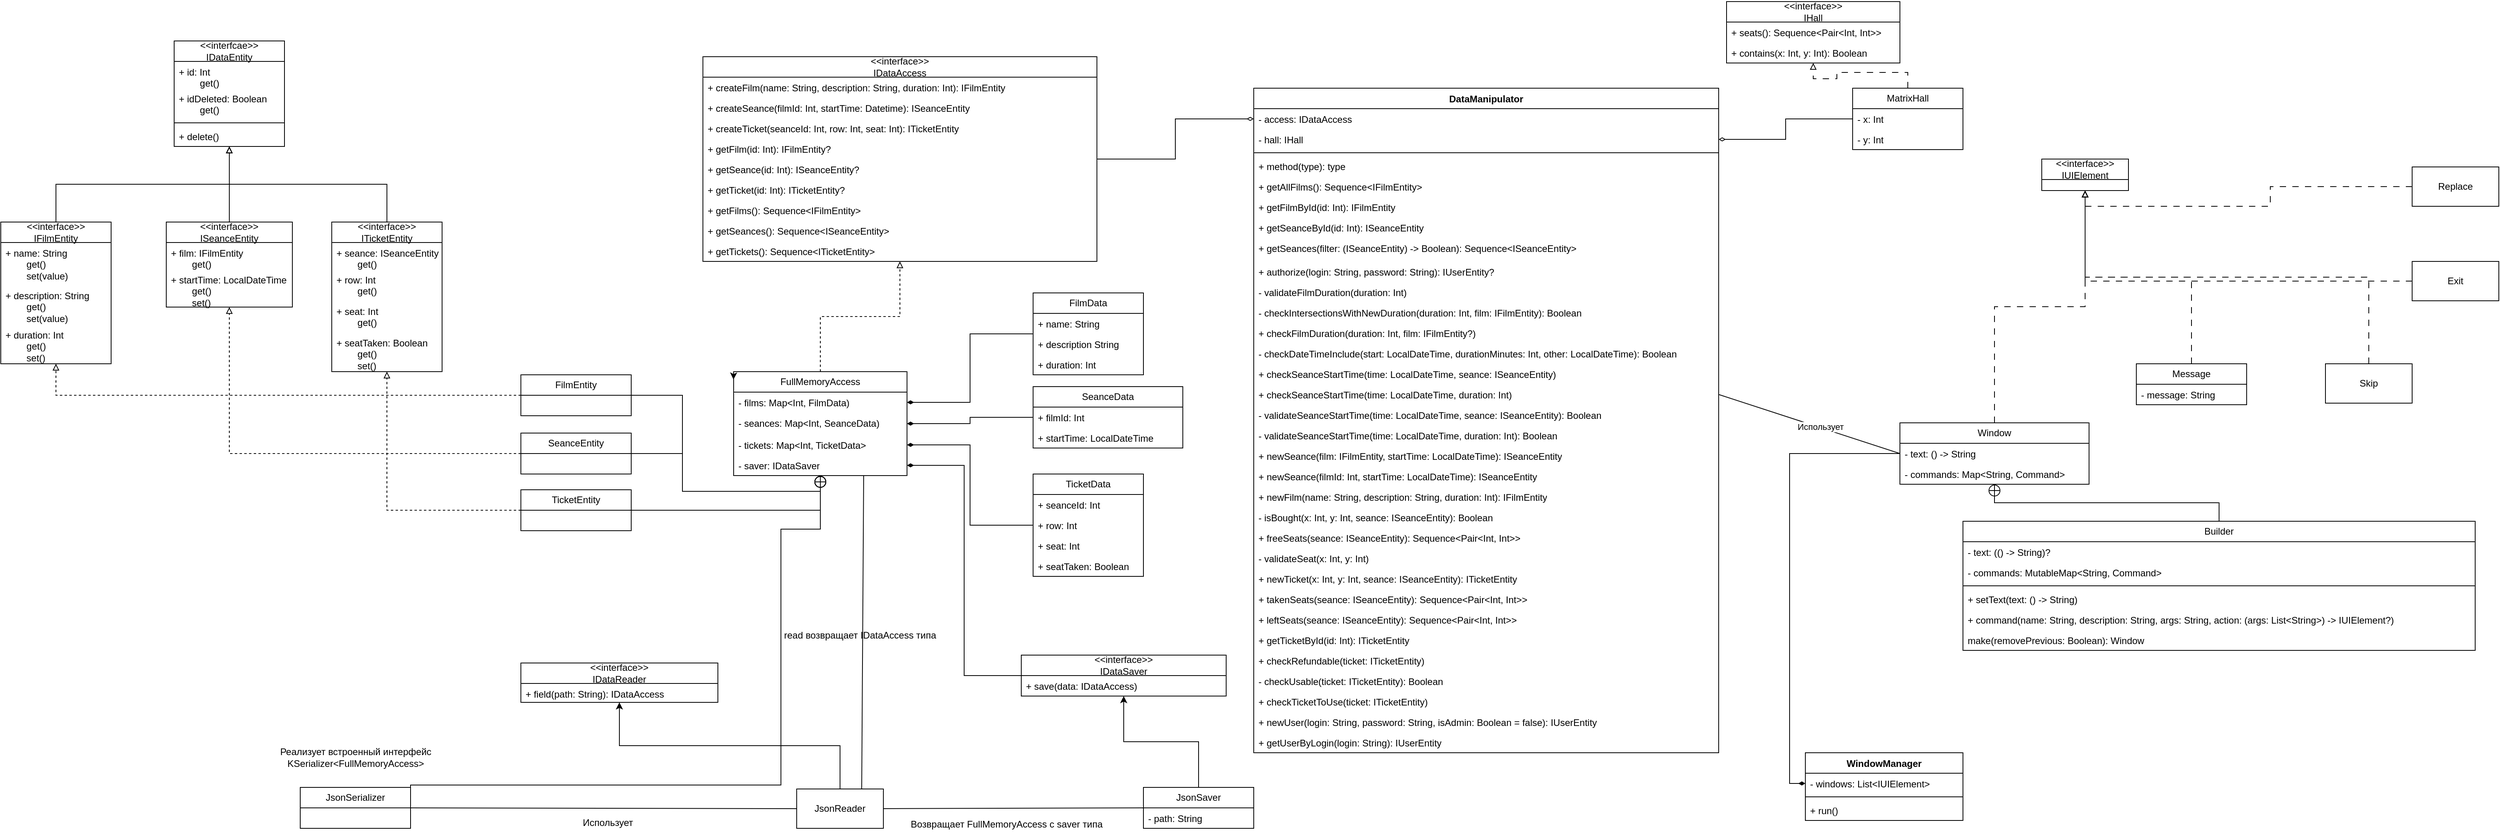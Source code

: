 <mxfile version="22.1.11" type="device">
  <diagram name="Страница — 1" id="PjC5lEbeuiRQ7sxZgopp">
    <mxGraphModel dx="1002" dy="1744" grid="1" gridSize="10" guides="1" tooltips="1" connect="1" arrows="1" fold="1" page="1" pageScale="1" pageWidth="827" pageHeight="1169" math="0" shadow="0">
      <root>
        <mxCell id="0" />
        <mxCell id="1" parent="0" />
        <mxCell id="siNnMeWZEStu2irgv0P7-31" style="edgeStyle=orthogonalEdgeStyle;rounded=0;orthogonalLoop=1;jettySize=auto;html=1;exitX=0.5;exitY=0;exitDx=0;exitDy=0;entryX=0.5;entryY=1;entryDx=0;entryDy=0;endArrow=block;endFill=0;" parent="1" source="siNnMeWZEStu2irgv0P7-5" target="siNnMeWZEStu2irgv0P7-18" edge="1">
          <mxGeometry relative="1" as="geometry" />
        </mxCell>
        <mxCell id="siNnMeWZEStu2irgv0P7-5" value="&amp;lt;&amp;lt;interface&amp;gt;&amp;gt;&lt;br&gt;IFilmEntity" style="swimlane;fontStyle=0;childLayout=stackLayout;horizontal=1;startSize=26;fillColor=none;horizontalStack=0;resizeParent=1;resizeParentMax=0;resizeLast=0;collapsible=1;marginBottom=0;whiteSpace=wrap;html=1;" parent="1" vertex="1">
          <mxGeometry x="100" y="150" width="140" height="180" as="geometry">
            <mxRectangle x="100" y="150" width="110" height="40" as="alternateBounds" />
          </mxGeometry>
        </mxCell>
        <mxCell id="siNnMeWZEStu2irgv0P7-6" value="+ name: String&lt;br&gt;&lt;span style=&quot;white-space: pre;&quot;&gt;&#x9;&lt;/span&gt;get()&lt;br&gt;&lt;span style=&quot;white-space: pre;&quot;&gt;&#x9;&lt;/span&gt;set(value)" style="text;strokeColor=none;fillColor=none;align=left;verticalAlign=top;spacingLeft=4;spacingRight=4;overflow=hidden;rotatable=0;points=[[0,0.5],[1,0.5]];portConstraint=eastwest;whiteSpace=wrap;html=1;" parent="siNnMeWZEStu2irgv0P7-5" vertex="1">
          <mxGeometry y="26" width="140" height="54" as="geometry" />
        </mxCell>
        <mxCell id="siNnMeWZEStu2irgv0P7-7" value="+ description: String&lt;br&gt;&lt;span style=&quot;white-space: pre;&quot;&gt;&#x9;&lt;/span&gt;get()&lt;br&gt;&lt;span style=&quot;white-space: pre;&quot;&gt;&#x9;&lt;/span&gt;set(value)" style="text;strokeColor=none;fillColor=none;align=left;verticalAlign=top;spacingLeft=4;spacingRight=4;overflow=hidden;rotatable=0;points=[[0,0.5],[1,0.5]];portConstraint=eastwest;whiteSpace=wrap;html=1;" parent="siNnMeWZEStu2irgv0P7-5" vertex="1">
          <mxGeometry y="80" width="140" height="50" as="geometry" />
        </mxCell>
        <mxCell id="siNnMeWZEStu2irgv0P7-8" value="+ duration: Int&lt;br&gt;&lt;span style=&quot;white-space: pre;&quot;&gt;&#x9;&lt;/span&gt;get()&lt;br&gt;&lt;span style=&quot;white-space: pre;&quot;&gt;&#x9;&lt;/span&gt;set()" style="text;strokeColor=none;fillColor=none;align=left;verticalAlign=top;spacingLeft=4;spacingRight=4;overflow=hidden;rotatable=0;points=[[0,0.5],[1,0.5]];portConstraint=eastwest;whiteSpace=wrap;html=1;" parent="siNnMeWZEStu2irgv0P7-5" vertex="1">
          <mxGeometry y="130" width="140" height="50" as="geometry" />
        </mxCell>
        <mxCell id="siNnMeWZEStu2irgv0P7-30" style="edgeStyle=orthogonalEdgeStyle;rounded=0;orthogonalLoop=1;jettySize=auto;html=1;exitX=0.5;exitY=0;exitDx=0;exitDy=0;entryX=0.5;entryY=1;entryDx=0;entryDy=0;endArrow=block;endFill=0;" parent="1" source="siNnMeWZEStu2irgv0P7-9" target="siNnMeWZEStu2irgv0P7-18" edge="1">
          <mxGeometry relative="1" as="geometry" />
        </mxCell>
        <mxCell id="siNnMeWZEStu2irgv0P7-9" value="&amp;lt;&amp;lt;interface&amp;gt;&amp;gt;&lt;br&gt;ISeanceEntity" style="swimlane;fontStyle=0;childLayout=stackLayout;horizontal=1;startSize=26;fillColor=none;horizontalStack=0;resizeParent=1;resizeParentMax=0;resizeLast=0;collapsible=1;marginBottom=0;whiteSpace=wrap;html=1;" parent="1" vertex="1">
          <mxGeometry x="310" y="150" width="160" height="108" as="geometry">
            <mxRectangle x="310" y="150" width="110" height="40" as="alternateBounds" />
          </mxGeometry>
        </mxCell>
        <mxCell id="siNnMeWZEStu2irgv0P7-12" value="+ film: IFilmEntity&lt;br&gt;&lt;span style=&quot;white-space: pre;&quot;&gt;&#x9;&lt;/span&gt;get()" style="text;strokeColor=none;fillColor=none;align=left;verticalAlign=top;spacingLeft=4;spacingRight=4;overflow=hidden;rotatable=0;points=[[0,0.5],[1,0.5]];portConstraint=eastwest;whiteSpace=wrap;html=1;" parent="siNnMeWZEStu2irgv0P7-9" vertex="1">
          <mxGeometry y="26" width="160" height="34" as="geometry" />
        </mxCell>
        <mxCell id="siNnMeWZEStu2irgv0P7-10" value="+ startTime: LocalDateTime&lt;br&gt;&lt;span style=&quot;white-space: pre;&quot;&gt;&#x9;&lt;/span&gt;get()&lt;br&gt;&lt;span style=&quot;white-space: pre;&quot;&gt;&#x9;&lt;/span&gt;set()" style="text;strokeColor=none;fillColor=none;align=left;verticalAlign=top;spacingLeft=4;spacingRight=4;overflow=hidden;rotatable=0;points=[[0,0.5],[1,0.5]];portConstraint=eastwest;whiteSpace=wrap;html=1;" parent="siNnMeWZEStu2irgv0P7-9" vertex="1">
          <mxGeometry y="60" width="160" height="48" as="geometry" />
        </mxCell>
        <mxCell id="siNnMeWZEStu2irgv0P7-32" style="edgeStyle=orthogonalEdgeStyle;rounded=0;orthogonalLoop=1;jettySize=auto;html=1;exitX=0.5;exitY=0;exitDx=0;exitDy=0;entryX=0.5;entryY=1;entryDx=0;entryDy=0;endArrow=block;endFill=0;" parent="1" source="siNnMeWZEStu2irgv0P7-13" target="siNnMeWZEStu2irgv0P7-18" edge="1">
          <mxGeometry relative="1" as="geometry" />
        </mxCell>
        <mxCell id="siNnMeWZEStu2irgv0P7-13" value="&amp;lt;&amp;lt;interface&amp;gt;&amp;gt;&lt;br&gt;ITicketEntity" style="swimlane;fontStyle=0;childLayout=stackLayout;horizontal=1;startSize=26;fillColor=none;horizontalStack=0;resizeParent=1;resizeParentMax=0;resizeLast=0;collapsible=1;marginBottom=0;whiteSpace=wrap;html=1;" parent="1" vertex="1">
          <mxGeometry x="520" y="150" width="140" height="190" as="geometry">
            <mxRectangle x="520" y="150" width="110" height="40" as="alternateBounds" />
          </mxGeometry>
        </mxCell>
        <mxCell id="siNnMeWZEStu2irgv0P7-14" value="+ seance: ISeanceEntity&lt;br&gt;&lt;span style=&quot;white-space: pre;&quot;&gt;&#x9;&lt;/span&gt;get()" style="text;strokeColor=none;fillColor=none;align=left;verticalAlign=top;spacingLeft=4;spacingRight=4;overflow=hidden;rotatable=0;points=[[0,0.5],[1,0.5]];portConstraint=eastwest;whiteSpace=wrap;html=1;" parent="siNnMeWZEStu2irgv0P7-13" vertex="1">
          <mxGeometry y="26" width="140" height="34" as="geometry" />
        </mxCell>
        <mxCell id="siNnMeWZEStu2irgv0P7-15" value="+ row: Int&lt;br&gt;&lt;span style=&quot;white-space: pre;&quot;&gt;&#x9;&lt;/span&gt;get()" style="text;strokeColor=none;fillColor=none;align=left;verticalAlign=top;spacingLeft=4;spacingRight=4;overflow=hidden;rotatable=0;points=[[0,0.5],[1,0.5]];portConstraint=eastwest;whiteSpace=wrap;html=1;" parent="siNnMeWZEStu2irgv0P7-13" vertex="1">
          <mxGeometry y="60" width="140" height="40" as="geometry" />
        </mxCell>
        <mxCell id="siNnMeWZEStu2irgv0P7-16" value="+ seat: Int&lt;br&gt;&lt;span style=&quot;white-space: pre;&quot;&gt;&#x9;&lt;/span&gt;get()" style="text;strokeColor=none;fillColor=none;align=left;verticalAlign=top;spacingLeft=4;spacingRight=4;overflow=hidden;rotatable=0;points=[[0,0.5],[1,0.5]];portConstraint=eastwest;whiteSpace=wrap;html=1;" parent="siNnMeWZEStu2irgv0P7-13" vertex="1">
          <mxGeometry y="100" width="140" height="40" as="geometry" />
        </mxCell>
        <mxCell id="siNnMeWZEStu2irgv0P7-17" value="+ seatTaken: Boolean&lt;br&gt;&lt;span style=&quot;white-space: pre;&quot;&gt;&#x9;&lt;/span&gt;get()&lt;br&gt;&lt;span style=&quot;white-space: pre;&quot;&gt;&#x9;&lt;/span&gt;set()" style="text;strokeColor=none;fillColor=none;align=left;verticalAlign=top;spacingLeft=4;spacingRight=4;overflow=hidden;rotatable=0;points=[[0,0.5],[1,0.5]];portConstraint=eastwest;whiteSpace=wrap;html=1;" parent="siNnMeWZEStu2irgv0P7-13" vertex="1">
          <mxGeometry y="140" width="140" height="50" as="geometry" />
        </mxCell>
        <mxCell id="siNnMeWZEStu2irgv0P7-18" value="&amp;lt;&amp;lt;interfcae&amp;gt;&amp;gt;&lt;br&gt;IDataEntity" style="swimlane;fontStyle=0;childLayout=stackLayout;horizontal=1;startSize=26;fillColor=none;horizontalStack=0;resizeParent=1;resizeParentMax=0;resizeLast=0;collapsible=1;marginBottom=0;whiteSpace=wrap;html=1;" parent="1" vertex="1">
          <mxGeometry x="320" y="-80" width="140" height="134" as="geometry" />
        </mxCell>
        <mxCell id="XP6UIJ36urwy1rtQ4-7T-41" value="+ id: Int&lt;br&gt;&lt;span style=&quot;white-space: pre;&quot;&gt;&#x9;&lt;/span&gt;get()" style="text;strokeColor=none;fillColor=none;align=left;verticalAlign=top;spacingLeft=4;spacingRight=4;overflow=hidden;rotatable=0;points=[[0,0.5],[1,0.5]];portConstraint=eastwest;whiteSpace=wrap;html=1;" parent="siNnMeWZEStu2irgv0P7-18" vertex="1">
          <mxGeometry y="26" width="140" height="34" as="geometry" />
        </mxCell>
        <mxCell id="iNZVkOEG9NUUMS-Q4GuZ-1" value="+ idDeleted: Boolean&lt;br&gt;&lt;span style=&quot;white-space: pre;&quot;&gt;&#x9;&lt;/span&gt;get()" style="text;strokeColor=none;fillColor=none;align=left;verticalAlign=top;spacingLeft=4;spacingRight=4;overflow=hidden;rotatable=0;points=[[0,0.5],[1,0.5]];portConstraint=eastwest;whiteSpace=wrap;html=1;" parent="siNnMeWZEStu2irgv0P7-18" vertex="1">
          <mxGeometry y="60" width="140" height="40" as="geometry" />
        </mxCell>
        <mxCell id="XP6UIJ36urwy1rtQ4-7T-42" value="" style="line;strokeWidth=1;fillColor=none;align=left;verticalAlign=middle;spacingTop=-1;spacingLeft=3;spacingRight=3;rotatable=0;labelPosition=right;points=[];portConstraint=eastwest;strokeColor=inherit;" parent="siNnMeWZEStu2irgv0P7-18" vertex="1">
          <mxGeometry y="100" width="140" height="8" as="geometry" />
        </mxCell>
        <mxCell id="siNnMeWZEStu2irgv0P7-19" value="+ delete()" style="text;strokeColor=none;fillColor=none;align=left;verticalAlign=top;spacingLeft=4;spacingRight=4;overflow=hidden;rotatable=0;points=[[0,0.5],[1,0.5]];portConstraint=eastwest;whiteSpace=wrap;html=1;" parent="siNnMeWZEStu2irgv0P7-18" vertex="1">
          <mxGeometry y="108" width="140" height="26" as="geometry" />
        </mxCell>
        <mxCell id="HWxVCoMJaGO5VpUJnLwz-48" style="edgeStyle=orthogonalEdgeStyle;rounded=0;orthogonalLoop=1;jettySize=auto;html=1;exitX=1;exitY=0.5;exitDx=0;exitDy=0;entryX=0;entryY=0.5;entryDx=0;entryDy=0;endArrow=diamondThin;endFill=0;" parent="1" source="siNnMeWZEStu2irgv0P7-35" target="HWxVCoMJaGO5VpUJnLwz-6" edge="1">
          <mxGeometry relative="1" as="geometry" />
        </mxCell>
        <mxCell id="siNnMeWZEStu2irgv0P7-35" value="&amp;lt;&amp;lt;interface&amp;gt;&amp;gt;&lt;br&gt;IDataAccess" style="swimlane;fontStyle=0;childLayout=stackLayout;horizontal=1;startSize=26;fillColor=none;horizontalStack=0;resizeParent=1;resizeParentMax=0;resizeLast=0;collapsible=1;marginBottom=0;whiteSpace=wrap;html=1;" parent="1" vertex="1">
          <mxGeometry x="991" y="-60" width="500" height="260" as="geometry">
            <mxRectangle x="991" y="-60" width="110" height="40" as="alternateBounds" />
          </mxGeometry>
        </mxCell>
        <mxCell id="siNnMeWZEStu2irgv0P7-36" value="+ createFilm(name: String, description: String, duration: Int): IFilmEntity" style="text;strokeColor=none;fillColor=none;align=left;verticalAlign=top;spacingLeft=4;spacingRight=4;overflow=hidden;rotatable=0;points=[[0,0.5],[1,0.5]];portConstraint=eastwest;whiteSpace=wrap;html=1;" parent="siNnMeWZEStu2irgv0P7-35" vertex="1">
          <mxGeometry y="26" width="500" height="26" as="geometry" />
        </mxCell>
        <mxCell id="siNnMeWZEStu2irgv0P7-37" value="+ createSeance(filmId: Int, startTime: Datetime): ISeanceEntity" style="text;strokeColor=none;fillColor=none;align=left;verticalAlign=top;spacingLeft=4;spacingRight=4;overflow=hidden;rotatable=0;points=[[0,0.5],[1,0.5]];portConstraint=eastwest;whiteSpace=wrap;html=1;" parent="siNnMeWZEStu2irgv0P7-35" vertex="1">
          <mxGeometry y="52" width="500" height="26" as="geometry" />
        </mxCell>
        <mxCell id="siNnMeWZEStu2irgv0P7-38" value="+ createTicket(seanceId: Int, row: Int, seat: Int): ITicketEntity" style="text;strokeColor=none;fillColor=none;align=left;verticalAlign=top;spacingLeft=4;spacingRight=4;overflow=hidden;rotatable=0;points=[[0,0.5],[1,0.5]];portConstraint=eastwest;whiteSpace=wrap;html=1;" parent="siNnMeWZEStu2irgv0P7-35" vertex="1">
          <mxGeometry y="78" width="500" height="26" as="geometry" />
        </mxCell>
        <mxCell id="siNnMeWZEStu2irgv0P7-39" value="+ getFilm(id: Int): IFilmEntity?" style="text;strokeColor=none;fillColor=none;align=left;verticalAlign=top;spacingLeft=4;spacingRight=4;overflow=hidden;rotatable=0;points=[[0,0.5],[1,0.5]];portConstraint=eastwest;whiteSpace=wrap;html=1;" parent="siNnMeWZEStu2irgv0P7-35" vertex="1">
          <mxGeometry y="104" width="500" height="26" as="geometry" />
        </mxCell>
        <mxCell id="siNnMeWZEStu2irgv0P7-40" value="+ getSeance(id: Int): ISeanceEntity?" style="text;strokeColor=none;fillColor=none;align=left;verticalAlign=top;spacingLeft=4;spacingRight=4;overflow=hidden;rotatable=0;points=[[0,0.5],[1,0.5]];portConstraint=eastwest;whiteSpace=wrap;html=1;" parent="siNnMeWZEStu2irgv0P7-35" vertex="1">
          <mxGeometry y="130" width="500" height="26" as="geometry" />
        </mxCell>
        <mxCell id="siNnMeWZEStu2irgv0P7-41" value="+ getTicket(id: Int): ITicketEntity?" style="text;strokeColor=none;fillColor=none;align=left;verticalAlign=top;spacingLeft=4;spacingRight=4;overflow=hidden;rotatable=0;points=[[0,0.5],[1,0.5]];portConstraint=eastwest;whiteSpace=wrap;html=1;" parent="siNnMeWZEStu2irgv0P7-35" vertex="1">
          <mxGeometry y="156" width="500" height="26" as="geometry" />
        </mxCell>
        <mxCell id="siNnMeWZEStu2irgv0P7-139" value="+ getFilms(): Sequence&amp;lt;IFilmEntity&amp;gt;" style="text;strokeColor=none;fillColor=none;align=left;verticalAlign=top;spacingLeft=4;spacingRight=4;overflow=hidden;rotatable=0;points=[[0,0.5],[1,0.5]];portConstraint=eastwest;whiteSpace=wrap;html=1;" parent="siNnMeWZEStu2irgv0P7-35" vertex="1">
          <mxGeometry y="182" width="500" height="26" as="geometry" />
        </mxCell>
        <mxCell id="siNnMeWZEStu2irgv0P7-140" value="+ getSeances(): Sequence&amp;lt;ISeanceEntity&amp;gt;" style="text;strokeColor=none;fillColor=none;align=left;verticalAlign=top;spacingLeft=4;spacingRight=4;overflow=hidden;rotatable=0;points=[[0,0.5],[1,0.5]];portConstraint=eastwest;whiteSpace=wrap;html=1;" parent="siNnMeWZEStu2irgv0P7-35" vertex="1">
          <mxGeometry y="208" width="500" height="26" as="geometry" />
        </mxCell>
        <mxCell id="siNnMeWZEStu2irgv0P7-141" value="+ getTickets(): Sequence&amp;lt;ITicketEntity&amp;gt;" style="text;strokeColor=none;fillColor=none;align=left;verticalAlign=top;spacingLeft=4;spacingRight=4;overflow=hidden;rotatable=0;points=[[0,0.5],[1,0.5]];portConstraint=eastwest;whiteSpace=wrap;html=1;" parent="siNnMeWZEStu2irgv0P7-35" vertex="1">
          <mxGeometry y="234" width="500" height="26" as="geometry" />
        </mxCell>
        <mxCell id="siNnMeWZEStu2irgv0P7-64" style="edgeStyle=orthogonalEdgeStyle;rounded=0;orthogonalLoop=1;jettySize=auto;html=1;exitX=0.5;exitY=0;exitDx=0;exitDy=0;entryX=0.5;entryY=1;entryDx=0;entryDy=0;dashed=1;endArrow=block;endFill=0;" parent="1" source="siNnMeWZEStu2irgv0P7-60" target="siNnMeWZEStu2irgv0P7-35" edge="1">
          <mxGeometry relative="1" as="geometry" />
        </mxCell>
        <mxCell id="siNnMeWZEStu2irgv0P7-60" value="FullMemoryAccess" style="swimlane;fontStyle=0;childLayout=stackLayout;horizontal=1;startSize=26;fillColor=none;horizontalStack=0;resizeParent=1;resizeParentMax=0;resizeLast=0;collapsible=1;marginBottom=0;whiteSpace=wrap;html=1;" parent="1" vertex="1">
          <mxGeometry x="1030" y="340" width="220" height="132" as="geometry">
            <mxRectangle x="1030" y="340" width="140" height="30" as="alternateBounds" />
          </mxGeometry>
        </mxCell>
        <mxCell id="siNnMeWZEStu2irgv0P7-61" value="- films: Map&amp;lt;Int, FilmData)" style="text;strokeColor=none;fillColor=none;align=left;verticalAlign=top;spacingLeft=4;spacingRight=4;overflow=hidden;rotatable=0;points=[[0,0.5],[1,0.5]];portConstraint=eastwest;whiteSpace=wrap;html=1;" parent="siNnMeWZEStu2irgv0P7-60" vertex="1">
          <mxGeometry y="26" width="220" height="26" as="geometry" />
        </mxCell>
        <mxCell id="siNnMeWZEStu2irgv0P7-62" value="- seances: Map&amp;lt;Int, SeanceData)" style="text;strokeColor=none;fillColor=none;align=left;verticalAlign=top;spacingLeft=4;spacingRight=4;overflow=hidden;rotatable=0;points=[[0,0.5],[1,0.5]];portConstraint=eastwest;whiteSpace=wrap;html=1;" parent="siNnMeWZEStu2irgv0P7-60" vertex="1">
          <mxGeometry y="52" width="220" height="28" as="geometry" />
        </mxCell>
        <mxCell id="siNnMeWZEStu2irgv0P7-63" value="- tickets: Map&amp;lt;Int, TicketData&amp;gt;" style="text;strokeColor=none;fillColor=none;align=left;verticalAlign=top;spacingLeft=4;spacingRight=4;overflow=hidden;rotatable=0;points=[[0,0.5],[1,0.5]];portConstraint=eastwest;whiteSpace=wrap;html=1;" parent="siNnMeWZEStu2irgv0P7-60" vertex="1">
          <mxGeometry y="80" width="220" height="26" as="geometry" />
        </mxCell>
        <mxCell id="iNZVkOEG9NUUMS-Q4GuZ-17" value="- saver: IDataSaver" style="text;strokeColor=none;fillColor=none;align=left;verticalAlign=top;spacingLeft=4;spacingRight=4;overflow=hidden;rotatable=0;points=[[0,0.5],[1,0.5]];portConstraint=eastwest;whiteSpace=wrap;html=1;" parent="siNnMeWZEStu2irgv0P7-60" vertex="1">
          <mxGeometry y="106" width="220" height="26" as="geometry" />
        </mxCell>
        <mxCell id="XP6UIJ36urwy1rtQ4-7T-5" style="edgeStyle=orthogonalEdgeStyle;rounded=0;orthogonalLoop=1;jettySize=auto;html=1;exitX=0;exitY=0.5;exitDx=0;exitDy=0;entryX=1;entryY=0.5;entryDx=0;entryDy=0;endArrow=diamondThin;endFill=1;" parent="1" source="XP6UIJ36urwy1rtQ4-7T-1" target="siNnMeWZEStu2irgv0P7-61" edge="1">
          <mxGeometry relative="1" as="geometry" />
        </mxCell>
        <mxCell id="XP6UIJ36urwy1rtQ4-7T-1" value="FilmData" style="swimlane;fontStyle=0;childLayout=stackLayout;horizontal=1;startSize=26;fillColor=none;horizontalStack=0;resizeParent=1;resizeParentMax=0;resizeLast=0;collapsible=1;marginBottom=0;whiteSpace=wrap;html=1;" parent="1" vertex="1">
          <mxGeometry x="1410" y="240" width="140" height="104" as="geometry">
            <mxRectangle x="1400" y="280" width="90" height="30" as="alternateBounds" />
          </mxGeometry>
        </mxCell>
        <mxCell id="XP6UIJ36urwy1rtQ4-7T-2" value="+ name: String" style="text;strokeColor=none;fillColor=none;align=left;verticalAlign=top;spacingLeft=4;spacingRight=4;overflow=hidden;rotatable=0;points=[[0,0.5],[1,0.5]];portConstraint=eastwest;whiteSpace=wrap;html=1;" parent="XP6UIJ36urwy1rtQ4-7T-1" vertex="1">
          <mxGeometry y="26" width="140" height="26" as="geometry" />
        </mxCell>
        <mxCell id="XP6UIJ36urwy1rtQ4-7T-3" value="+ description String" style="text;strokeColor=none;fillColor=none;align=left;verticalAlign=top;spacingLeft=4;spacingRight=4;overflow=hidden;rotatable=0;points=[[0,0.5],[1,0.5]];portConstraint=eastwest;whiteSpace=wrap;html=1;" parent="XP6UIJ36urwy1rtQ4-7T-1" vertex="1">
          <mxGeometry y="52" width="140" height="26" as="geometry" />
        </mxCell>
        <mxCell id="XP6UIJ36urwy1rtQ4-7T-4" value="+ duration: Int" style="text;strokeColor=none;fillColor=none;align=left;verticalAlign=top;spacingLeft=4;spacingRight=4;overflow=hidden;rotatable=0;points=[[0,0.5],[1,0.5]];portConstraint=eastwest;whiteSpace=wrap;html=1;" parent="XP6UIJ36urwy1rtQ4-7T-1" vertex="1">
          <mxGeometry y="78" width="140" height="26" as="geometry" />
        </mxCell>
        <mxCell id="XP6UIJ36urwy1rtQ4-7T-14" style="edgeStyle=orthogonalEdgeStyle;rounded=0;orthogonalLoop=1;jettySize=auto;html=1;exitX=0;exitY=0.5;exitDx=0;exitDy=0;entryX=1;entryY=0.5;entryDx=0;entryDy=0;endArrow=diamondThin;endFill=1;" parent="1" source="XP6UIJ36urwy1rtQ4-7T-10" target="siNnMeWZEStu2irgv0P7-62" edge="1">
          <mxGeometry relative="1" as="geometry" />
        </mxCell>
        <mxCell id="XP6UIJ36urwy1rtQ4-7T-10" value="SeanceData" style="swimlane;fontStyle=0;childLayout=stackLayout;horizontal=1;startSize=26;fillColor=none;horizontalStack=0;resizeParent=1;resizeParentMax=0;resizeLast=0;collapsible=1;marginBottom=0;whiteSpace=wrap;html=1;" parent="1" vertex="1">
          <mxGeometry x="1410" y="359" width="190" height="78" as="geometry">
            <mxRectangle x="1410" y="370" width="110" height="30" as="alternateBounds" />
          </mxGeometry>
        </mxCell>
        <mxCell id="XP6UIJ36urwy1rtQ4-7T-11" value="+ filmId: Int" style="text;strokeColor=none;fillColor=none;align=left;verticalAlign=top;spacingLeft=4;spacingRight=4;overflow=hidden;rotatable=0;points=[[0,0.5],[1,0.5]];portConstraint=eastwest;whiteSpace=wrap;html=1;" parent="XP6UIJ36urwy1rtQ4-7T-10" vertex="1">
          <mxGeometry y="26" width="190" height="26" as="geometry" />
        </mxCell>
        <mxCell id="XP6UIJ36urwy1rtQ4-7T-12" value="+ startTime: LocalDateTime" style="text;strokeColor=none;fillColor=none;align=left;verticalAlign=top;spacingLeft=4;spacingRight=4;overflow=hidden;rotatable=0;points=[[0,0.5],[1,0.5]];portConstraint=eastwest;whiteSpace=wrap;html=1;" parent="XP6UIJ36urwy1rtQ4-7T-10" vertex="1">
          <mxGeometry y="52" width="190" height="26" as="geometry" />
        </mxCell>
        <mxCell id="XP6UIJ36urwy1rtQ4-7T-21" style="edgeStyle=orthogonalEdgeStyle;rounded=0;orthogonalLoop=1;jettySize=auto;html=1;exitX=0;exitY=0.5;exitDx=0;exitDy=0;entryX=1;entryY=0.5;entryDx=0;entryDy=0;endArrow=diamondThin;endFill=1;" parent="1" source="XP6UIJ36urwy1rtQ4-7T-15" target="siNnMeWZEStu2irgv0P7-63" edge="1">
          <mxGeometry relative="1" as="geometry" />
        </mxCell>
        <mxCell id="XP6UIJ36urwy1rtQ4-7T-15" value="TicketData" style="swimlane;fontStyle=0;childLayout=stackLayout;horizontal=1;startSize=26;fillColor=none;horizontalStack=0;resizeParent=1;resizeParentMax=0;resizeLast=0;collapsible=1;marginBottom=0;whiteSpace=wrap;html=1;" parent="1" vertex="1">
          <mxGeometry x="1410" y="470" width="140" height="130" as="geometry">
            <mxRectangle x="1410" y="420" width="100" height="30" as="alternateBounds" />
          </mxGeometry>
        </mxCell>
        <mxCell id="XP6UIJ36urwy1rtQ4-7T-16" value="+ seanceId: Int" style="text;strokeColor=none;fillColor=none;align=left;verticalAlign=top;spacingLeft=4;spacingRight=4;overflow=hidden;rotatable=0;points=[[0,0.5],[1,0.5]];portConstraint=eastwest;whiteSpace=wrap;html=1;" parent="XP6UIJ36urwy1rtQ4-7T-15" vertex="1">
          <mxGeometry y="26" width="140" height="26" as="geometry" />
        </mxCell>
        <mxCell id="XP6UIJ36urwy1rtQ4-7T-17" value="+ row: Int" style="text;strokeColor=none;fillColor=none;align=left;verticalAlign=top;spacingLeft=4;spacingRight=4;overflow=hidden;rotatable=0;points=[[0,0.5],[1,0.5]];portConstraint=eastwest;whiteSpace=wrap;html=1;" parent="XP6UIJ36urwy1rtQ4-7T-15" vertex="1">
          <mxGeometry y="52" width="140" height="26" as="geometry" />
        </mxCell>
        <mxCell id="XP6UIJ36urwy1rtQ4-7T-18" value="+ seat: Int" style="text;strokeColor=none;fillColor=none;align=left;verticalAlign=top;spacingLeft=4;spacingRight=4;overflow=hidden;rotatable=0;points=[[0,0.5],[1,0.5]];portConstraint=eastwest;whiteSpace=wrap;html=1;" parent="XP6UIJ36urwy1rtQ4-7T-15" vertex="1">
          <mxGeometry y="78" width="140" height="26" as="geometry" />
        </mxCell>
        <mxCell id="XP6UIJ36urwy1rtQ4-7T-20" value="+ seatTaken: Boolean" style="text;strokeColor=none;fillColor=none;align=left;verticalAlign=top;spacingLeft=4;spacingRight=4;overflow=hidden;rotatable=0;points=[[0,0.5],[1,0.5]];portConstraint=eastwest;whiteSpace=wrap;html=1;" parent="XP6UIJ36urwy1rtQ4-7T-15" vertex="1">
          <mxGeometry y="104" width="140" height="26" as="geometry" />
        </mxCell>
        <mxCell id="XP6UIJ36urwy1rtQ4-7T-31" style="edgeStyle=orthogonalEdgeStyle;rounded=0;orthogonalLoop=1;jettySize=auto;html=1;exitX=0;exitY=0.5;exitDx=0;exitDy=0;entryX=0.5;entryY=1;entryDx=0;entryDy=0;dashed=1;endArrow=block;endFill=0;" parent="1" source="XP6UIJ36urwy1rtQ4-7T-22" target="siNnMeWZEStu2irgv0P7-5" edge="1">
          <mxGeometry relative="1" as="geometry" />
        </mxCell>
        <mxCell id="XP6UIJ36urwy1rtQ4-7T-35" style="edgeStyle=orthogonalEdgeStyle;rounded=0;orthogonalLoop=1;jettySize=auto;html=1;exitX=1;exitY=0.5;exitDx=0;exitDy=0;entryX=0.5;entryY=1;entryDx=0;entryDy=0;endArrow=circlePlus;endFill=0;" parent="1" source="XP6UIJ36urwy1rtQ4-7T-22" target="siNnMeWZEStu2irgv0P7-60" edge="1">
          <mxGeometry relative="1" as="geometry" />
        </mxCell>
        <mxCell id="XP6UIJ36urwy1rtQ4-7T-22" value="FilmEntity" style="swimlane;fontStyle=0;childLayout=stackLayout;horizontal=1;startSize=26;fillColor=none;horizontalStack=0;resizeParent=1;resizeParentMax=0;resizeLast=0;collapsible=1;marginBottom=0;whiteSpace=wrap;html=1;" parent="1" vertex="1">
          <mxGeometry x="760" y="344" width="140" height="52" as="geometry">
            <mxRectangle x="760" y="344" width="90" height="30" as="alternateBounds" />
          </mxGeometry>
        </mxCell>
        <mxCell id="XP6UIJ36urwy1rtQ4-7T-32" style="edgeStyle=orthogonalEdgeStyle;rounded=0;orthogonalLoop=1;jettySize=auto;html=1;exitX=0;exitY=0.5;exitDx=0;exitDy=0;entryX=0.5;entryY=1;entryDx=0;entryDy=0;dashed=1;endArrow=block;endFill=0;" parent="1" source="XP6UIJ36urwy1rtQ4-7T-26" target="siNnMeWZEStu2irgv0P7-9" edge="1">
          <mxGeometry relative="1" as="geometry" />
        </mxCell>
        <mxCell id="XP6UIJ36urwy1rtQ4-7T-36" style="edgeStyle=orthogonalEdgeStyle;rounded=0;orthogonalLoop=1;jettySize=auto;html=1;exitX=1;exitY=0.5;exitDx=0;exitDy=0;entryX=0.5;entryY=1;entryDx=0;entryDy=0;endArrow=circlePlus;endFill=0;" parent="1" source="XP6UIJ36urwy1rtQ4-7T-26" target="siNnMeWZEStu2irgv0P7-60" edge="1">
          <mxGeometry relative="1" as="geometry" />
        </mxCell>
        <mxCell id="XP6UIJ36urwy1rtQ4-7T-26" value="SeanceEntity" style="swimlane;fontStyle=0;childLayout=stackLayout;horizontal=1;startSize=26;fillColor=none;horizontalStack=0;resizeParent=1;resizeParentMax=0;resizeLast=0;collapsible=1;marginBottom=0;whiteSpace=wrap;html=1;" parent="1" vertex="1">
          <mxGeometry x="760" y="418" width="140" height="52" as="geometry">
            <mxRectangle x="760" y="418" width="110" height="30" as="alternateBounds" />
          </mxGeometry>
        </mxCell>
        <mxCell id="XP6UIJ36urwy1rtQ4-7T-34" style="edgeStyle=orthogonalEdgeStyle;rounded=0;orthogonalLoop=1;jettySize=auto;html=1;exitX=0;exitY=0.5;exitDx=0;exitDy=0;entryX=0.5;entryY=1;entryDx=0;entryDy=0;dashed=1;endArrow=block;endFill=0;" parent="1" source="XP6UIJ36urwy1rtQ4-7T-28" target="siNnMeWZEStu2irgv0P7-13" edge="1">
          <mxGeometry relative="1" as="geometry" />
        </mxCell>
        <mxCell id="XP6UIJ36urwy1rtQ4-7T-37" style="edgeStyle=orthogonalEdgeStyle;rounded=0;orthogonalLoop=1;jettySize=auto;html=1;exitX=1;exitY=0.5;exitDx=0;exitDy=0;entryX=0.5;entryY=1;entryDx=0;entryDy=0;endArrow=circlePlus;endFill=0;" parent="1" source="XP6UIJ36urwy1rtQ4-7T-28" target="siNnMeWZEStu2irgv0P7-60" edge="1">
          <mxGeometry relative="1" as="geometry" />
        </mxCell>
        <mxCell id="XP6UIJ36urwy1rtQ4-7T-28" value="TicketEntity" style="swimlane;fontStyle=0;childLayout=stackLayout;horizontal=1;startSize=26;fillColor=none;horizontalStack=0;resizeParent=1;resizeParentMax=0;resizeLast=0;collapsible=1;marginBottom=0;whiteSpace=wrap;html=1;" parent="1" vertex="1">
          <mxGeometry x="760" y="490" width="140" height="52" as="geometry">
            <mxRectangle x="760" y="490" width="100" height="30" as="alternateBounds" />
          </mxGeometry>
        </mxCell>
        <mxCell id="iNZVkOEG9NUUMS-Q4GuZ-2" value="&amp;lt;&amp;lt;interface&amp;gt;&amp;gt;&lt;br&gt;IDataReader" style="swimlane;fontStyle=0;childLayout=stackLayout;horizontal=1;startSize=26;fillColor=none;horizontalStack=0;resizeParent=1;resizeParentMax=0;resizeLast=0;collapsible=1;marginBottom=0;whiteSpace=wrap;html=1;" parent="1" vertex="1">
          <mxGeometry x="760" y="710" width="250" height="50" as="geometry">
            <mxRectangle x="760" y="710" width="110" height="40" as="alternateBounds" />
          </mxGeometry>
        </mxCell>
        <mxCell id="iNZVkOEG9NUUMS-Q4GuZ-4" value="+ field(path: String): IDataAccess" style="text;strokeColor=none;fillColor=none;align=left;verticalAlign=top;spacingLeft=4;spacingRight=4;overflow=hidden;rotatable=0;points=[[0,0.5],[1,0.5]];portConstraint=eastwest;whiteSpace=wrap;html=1;" parent="iNZVkOEG9NUUMS-Q4GuZ-2" vertex="1">
          <mxGeometry y="26" width="250" height="24" as="geometry" />
        </mxCell>
        <mxCell id="iNZVkOEG9NUUMS-Q4GuZ-7" style="edgeStyle=orthogonalEdgeStyle;rounded=0;orthogonalLoop=1;jettySize=auto;html=1;exitX=0.5;exitY=0;exitDx=0;exitDy=0;entryX=0.5;entryY=1;entryDx=0;entryDy=0;" parent="1" source="iNZVkOEG9NUUMS-Q4GuZ-6" target="iNZVkOEG9NUUMS-Q4GuZ-2" edge="1">
          <mxGeometry relative="1" as="geometry" />
        </mxCell>
        <mxCell id="iNZVkOEG9NUUMS-Q4GuZ-6" value="JsonReader" style="html=1;whiteSpace=wrap;" parent="1" vertex="1">
          <mxGeometry x="1110" y="870" width="110" height="50" as="geometry" />
        </mxCell>
        <mxCell id="iNZVkOEG9NUUMS-Q4GuZ-18" style="edgeStyle=orthogonalEdgeStyle;rounded=0;orthogonalLoop=1;jettySize=auto;html=1;exitX=0;exitY=0.5;exitDx=0;exitDy=0;entryX=1;entryY=0.5;entryDx=0;entryDy=0;endArrow=diamondThin;endFill=1;" parent="1" source="iNZVkOEG9NUUMS-Q4GuZ-8" target="iNZVkOEG9NUUMS-Q4GuZ-17" edge="1">
          <mxGeometry relative="1" as="geometry" />
        </mxCell>
        <mxCell id="iNZVkOEG9NUUMS-Q4GuZ-8" value="&amp;lt;&amp;lt;interface&amp;gt;&amp;gt;&lt;br&gt;IDataSaver" style="swimlane;fontStyle=0;childLayout=stackLayout;horizontal=1;startSize=26;fillColor=none;horizontalStack=0;resizeParent=1;resizeParentMax=0;resizeLast=0;collapsible=1;marginBottom=0;whiteSpace=wrap;html=1;" parent="1" vertex="1">
          <mxGeometry x="1395" y="700" width="260" height="52" as="geometry">
            <mxRectangle x="1230" y="710" width="110" height="40" as="alternateBounds" />
          </mxGeometry>
        </mxCell>
        <mxCell id="iNZVkOEG9NUUMS-Q4GuZ-11" value="+ save(data: IDataAccess)" style="text;strokeColor=none;fillColor=none;align=left;verticalAlign=top;spacingLeft=4;spacingRight=4;overflow=hidden;rotatable=0;points=[[0,0.5],[1,0.5]];portConstraint=eastwest;whiteSpace=wrap;html=1;" parent="iNZVkOEG9NUUMS-Q4GuZ-8" vertex="1">
          <mxGeometry y="26" width="260" height="26" as="geometry" />
        </mxCell>
        <mxCell id="iNZVkOEG9NUUMS-Q4GuZ-14" style="edgeStyle=orthogonalEdgeStyle;rounded=0;orthogonalLoop=1;jettySize=auto;html=1;exitX=0.5;exitY=0;exitDx=0;exitDy=0;entryX=0.5;entryY=1;entryDx=0;entryDy=0;" parent="1" source="iNZVkOEG9NUUMS-Q4GuZ-22" target="iNZVkOEG9NUUMS-Q4GuZ-8" edge="1">
          <mxGeometry relative="1" as="geometry">
            <mxPoint x="1595" y="870" as="sourcePoint" />
          </mxGeometry>
        </mxCell>
        <mxCell id="iNZVkOEG9NUUMS-Q4GuZ-15" value="" style="endArrow=none;html=1;rounded=0;exitX=1;exitY=0.5;exitDx=0;exitDy=0;entryX=0;entryY=0.5;entryDx=0;entryDy=0;" parent="1" source="iNZVkOEG9NUUMS-Q4GuZ-6" target="iNZVkOEG9NUUMS-Q4GuZ-22" edge="1">
          <mxGeometry width="50" height="50" relative="1" as="geometry">
            <mxPoint x="1060" y="910" as="sourcePoint" />
            <mxPoint x="1540" y="895" as="targetPoint" />
          </mxGeometry>
        </mxCell>
        <mxCell id="iNZVkOEG9NUUMS-Q4GuZ-16" value="Возвращает FullMemoryAccess с saver типа" style="text;html=1;align=center;verticalAlign=middle;resizable=0;points=[];autosize=1;strokeColor=none;fillColor=none;" parent="1" vertex="1">
          <mxGeometry x="1240.5" y="900" width="270" height="30" as="geometry" />
        </mxCell>
        <mxCell id="iNZVkOEG9NUUMS-Q4GuZ-20" value="" style="endArrow=none;html=1;rounded=0;entryX=0.75;entryY=1;entryDx=0;entryDy=0;exitX=0.75;exitY=0;exitDx=0;exitDy=0;" parent="1" source="iNZVkOEG9NUUMS-Q4GuZ-6" target="siNnMeWZEStu2irgv0P7-60" edge="1">
          <mxGeometry width="50" height="50" relative="1" as="geometry">
            <mxPoint x="1140" y="640" as="sourcePoint" />
            <mxPoint x="1190" y="590" as="targetPoint" />
          </mxGeometry>
        </mxCell>
        <mxCell id="iNZVkOEG9NUUMS-Q4GuZ-21" value="read возвращает IDataAccess типа" style="text;html=1;align=center;verticalAlign=middle;resizable=0;points=[];autosize=1;strokeColor=none;fillColor=none;" parent="1" vertex="1">
          <mxGeometry x="1080" y="660" width="220" height="30" as="geometry" />
        </mxCell>
        <mxCell id="iNZVkOEG9NUUMS-Q4GuZ-22" value="JsonSaver" style="swimlane;fontStyle=0;childLayout=stackLayout;horizontal=1;startSize=26;fillColor=none;horizontalStack=0;resizeParent=1;resizeParentMax=0;resizeLast=0;collapsible=1;marginBottom=0;whiteSpace=wrap;html=1;" parent="1" vertex="1">
          <mxGeometry x="1550" y="868" width="140" height="52" as="geometry">
            <mxRectangle x="1555" y="880" width="100" height="30" as="alternateBounds" />
          </mxGeometry>
        </mxCell>
        <mxCell id="iNZVkOEG9NUUMS-Q4GuZ-23" value="- path: String" style="text;strokeColor=none;fillColor=none;align=left;verticalAlign=top;spacingLeft=4;spacingRight=4;overflow=hidden;rotatable=0;points=[[0,0.5],[1,0.5]];portConstraint=eastwest;whiteSpace=wrap;html=1;" parent="iNZVkOEG9NUUMS-Q4GuZ-22" vertex="1">
          <mxGeometry y="26" width="140" height="26" as="geometry" />
        </mxCell>
        <mxCell id="yNvRnf1SdutWX8FxhBs_-7" style="edgeStyle=orthogonalEdgeStyle;rounded=0;orthogonalLoop=1;jettySize=auto;html=1;exitX=1;exitY=0.5;exitDx=0;exitDy=0;entryX=0.5;entryY=1;entryDx=0;entryDy=0;endArrow=circlePlus;endFill=0;" parent="1" source="yNvRnf1SdutWX8FxhBs_-1" target="siNnMeWZEStu2irgv0P7-60" edge="1">
          <mxGeometry relative="1" as="geometry">
            <Array as="points">
              <mxPoint x="1090" y="865" />
              <mxPoint x="1090" y="540" />
              <mxPoint x="1140" y="540" />
            </Array>
          </mxGeometry>
        </mxCell>
        <mxCell id="yNvRnf1SdutWX8FxhBs_-1" value="JsonSerializer" style="swimlane;fontStyle=0;childLayout=stackLayout;horizontal=1;startSize=26;fillColor=none;horizontalStack=0;resizeParent=1;resizeParentMax=0;resizeLast=0;collapsible=1;marginBottom=0;whiteSpace=wrap;html=1;" parent="1" vertex="1">
          <mxGeometry x="480" y="868" width="140" height="52" as="geometry">
            <mxRectangle x="700" y="850" width="120" height="30" as="alternateBounds" />
          </mxGeometry>
        </mxCell>
        <mxCell id="yNvRnf1SdutWX8FxhBs_-6" style="edgeStyle=orthogonalEdgeStyle;rounded=0;orthogonalLoop=1;jettySize=auto;html=1;exitX=0;exitY=0;exitDx=0;exitDy=0;entryX=-0.001;entryY=0.076;entryDx=0;entryDy=0;entryPerimeter=0;" parent="1" source="siNnMeWZEStu2irgv0P7-60" target="siNnMeWZEStu2irgv0P7-60" edge="1">
          <mxGeometry relative="1" as="geometry" />
        </mxCell>
        <mxCell id="yNvRnf1SdutWX8FxhBs_-8" value="Реализует встроенный интерфейс &lt;br&gt;KSerializer&amp;lt;FullMemoryAccess&amp;gt;" style="text;html=1;align=center;verticalAlign=middle;resizable=0;points=[];autosize=1;strokeColor=none;fillColor=none;" parent="1" vertex="1">
          <mxGeometry x="440" y="810" width="220" height="40" as="geometry" />
        </mxCell>
        <mxCell id="yNvRnf1SdutWX8FxhBs_-9" value="" style="endArrow=none;html=1;rounded=0;entryX=0;entryY=0.5;entryDx=0;entryDy=0;exitX=1;exitY=0.5;exitDx=0;exitDy=0;" parent="1" source="yNvRnf1SdutWX8FxhBs_-1" target="iNZVkOEG9NUUMS-Q4GuZ-6" edge="1">
          <mxGeometry width="50" height="50" relative="1" as="geometry">
            <mxPoint x="840" y="1000" as="sourcePoint" />
            <mxPoint x="890" y="950" as="targetPoint" />
          </mxGeometry>
        </mxCell>
        <mxCell id="yNvRnf1SdutWX8FxhBs_-10" value="Использует" style="text;html=1;align=center;verticalAlign=middle;resizable=0;points=[];autosize=1;strokeColor=none;fillColor=none;" parent="1" vertex="1">
          <mxGeometry x="825" y="898" width="90" height="30" as="geometry" />
        </mxCell>
        <mxCell id="HWxVCoMJaGO5VpUJnLwz-5" value="DataManipulator" style="swimlane;fontStyle=1;align=center;verticalAlign=top;childLayout=stackLayout;horizontal=1;startSize=26;horizontalStack=0;resizeParent=1;resizeParentMax=0;resizeLast=0;collapsible=1;marginBottom=0;whiteSpace=wrap;html=1;" parent="1" vertex="1">
          <mxGeometry x="1690" y="-20" width="590" height="844" as="geometry" />
        </mxCell>
        <mxCell id="HWxVCoMJaGO5VpUJnLwz-6" value="- access: IDataAccess" style="text;strokeColor=none;fillColor=none;align=left;verticalAlign=top;spacingLeft=4;spacingRight=4;overflow=hidden;rotatable=0;points=[[0,0.5],[1,0.5]];portConstraint=eastwest;whiteSpace=wrap;html=1;" parent="HWxVCoMJaGO5VpUJnLwz-5" vertex="1">
          <mxGeometry y="26" width="590" height="26" as="geometry" />
        </mxCell>
        <mxCell id="HWxVCoMJaGO5VpUJnLwz-18" value="- hall: IHall" style="text;strokeColor=none;fillColor=none;align=left;verticalAlign=top;spacingLeft=4;spacingRight=4;overflow=hidden;rotatable=0;points=[[0,0.5],[1,0.5]];portConstraint=eastwest;whiteSpace=wrap;html=1;" parent="HWxVCoMJaGO5VpUJnLwz-5" vertex="1">
          <mxGeometry y="52" width="590" height="26" as="geometry" />
        </mxCell>
        <mxCell id="HWxVCoMJaGO5VpUJnLwz-7" value="" style="line;strokeWidth=1;fillColor=none;align=left;verticalAlign=middle;spacingTop=-1;spacingLeft=3;spacingRight=3;rotatable=0;labelPosition=right;points=[];portConstraint=eastwest;strokeColor=inherit;" parent="HWxVCoMJaGO5VpUJnLwz-5" vertex="1">
          <mxGeometry y="78" width="590" height="8" as="geometry" />
        </mxCell>
        <mxCell id="HWxVCoMJaGO5VpUJnLwz-8" value="+ method(type): type" style="text;strokeColor=none;fillColor=none;align=left;verticalAlign=top;spacingLeft=4;spacingRight=4;overflow=hidden;rotatable=0;points=[[0,0.5],[1,0.5]];portConstraint=eastwest;whiteSpace=wrap;html=1;" parent="HWxVCoMJaGO5VpUJnLwz-5" vertex="1">
          <mxGeometry y="86" width="590" height="26" as="geometry" />
        </mxCell>
        <mxCell id="HWxVCoMJaGO5VpUJnLwz-19" value="+&amp;nbsp;getAllFilms(): Sequence&amp;lt;IFilmEntity&amp;gt;" style="text;strokeColor=none;fillColor=none;align=left;verticalAlign=top;spacingLeft=4;spacingRight=4;overflow=hidden;rotatable=0;points=[[0,0.5],[1,0.5]];portConstraint=eastwest;whiteSpace=wrap;html=1;" parent="HWxVCoMJaGO5VpUJnLwz-5" vertex="1">
          <mxGeometry y="112" width="590" height="26" as="geometry" />
        </mxCell>
        <mxCell id="HWxVCoMJaGO5VpUJnLwz-20" value="+&amp;nbsp;getFilmById(id: Int): IFilmEntity" style="text;strokeColor=none;fillColor=none;align=left;verticalAlign=top;spacingLeft=4;spacingRight=4;overflow=hidden;rotatable=0;points=[[0,0.5],[1,0.5]];portConstraint=eastwest;whiteSpace=wrap;html=1;" parent="HWxVCoMJaGO5VpUJnLwz-5" vertex="1">
          <mxGeometry y="138" width="590" height="26" as="geometry" />
        </mxCell>
        <mxCell id="HWxVCoMJaGO5VpUJnLwz-21" value="+&amp;nbsp;getSeanceById(id: Int): ISeanceEntity" style="text;strokeColor=none;fillColor=none;align=left;verticalAlign=top;spacingLeft=4;spacingRight=4;overflow=hidden;rotatable=0;points=[[0,0.5],[1,0.5]];portConstraint=eastwest;whiteSpace=wrap;html=1;" parent="HWxVCoMJaGO5VpUJnLwz-5" vertex="1">
          <mxGeometry y="164" width="590" height="26" as="geometry" />
        </mxCell>
        <mxCell id="HWxVCoMJaGO5VpUJnLwz-22" value="+&amp;nbsp;getSeances(filter: (ISeanceEntity) -&amp;gt; Boolean): Sequence&amp;lt;ISeanceEntity&amp;gt;" style="text;strokeColor=none;fillColor=none;align=left;verticalAlign=top;spacingLeft=4;spacingRight=4;overflow=hidden;rotatable=0;points=[[0,0.5],[1,0.5]];portConstraint=eastwest;whiteSpace=wrap;html=1;" parent="HWxVCoMJaGO5VpUJnLwz-5" vertex="1">
          <mxGeometry y="190" width="590" height="30" as="geometry" />
        </mxCell>
        <mxCell id="HWxVCoMJaGO5VpUJnLwz-23" value="+ authorize(login: String, password: String): IUserEntity?" style="text;strokeColor=none;fillColor=none;align=left;verticalAlign=top;spacingLeft=4;spacingRight=4;overflow=hidden;rotatable=0;points=[[0,0.5],[1,0.5]];portConstraint=eastwest;whiteSpace=wrap;html=1;" parent="HWxVCoMJaGO5VpUJnLwz-5" vertex="1">
          <mxGeometry y="220" width="590" height="26" as="geometry" />
        </mxCell>
        <mxCell id="HWxVCoMJaGO5VpUJnLwz-25" value="-&amp;nbsp;validateFilmDuration(duration: Int)" style="text;strokeColor=none;fillColor=none;align=left;verticalAlign=top;spacingLeft=4;spacingRight=4;overflow=hidden;rotatable=0;points=[[0,0.5],[1,0.5]];portConstraint=eastwest;whiteSpace=wrap;html=1;" parent="HWxVCoMJaGO5VpUJnLwz-5" vertex="1">
          <mxGeometry y="246" width="590" height="26" as="geometry" />
        </mxCell>
        <mxCell id="HWxVCoMJaGO5VpUJnLwz-26" value="-&amp;nbsp;checkIntersectionsWithNewDuration(duration: Int, film: IFilmEntity): Boolean" style="text;strokeColor=none;fillColor=none;align=left;verticalAlign=top;spacingLeft=4;spacingRight=4;overflow=hidden;rotatable=0;points=[[0,0.5],[1,0.5]];portConstraint=eastwest;whiteSpace=wrap;html=1;" parent="HWxVCoMJaGO5VpUJnLwz-5" vertex="1">
          <mxGeometry y="272" width="590" height="26" as="geometry" />
        </mxCell>
        <mxCell id="HWxVCoMJaGO5VpUJnLwz-27" value="+&amp;nbsp;checkFilmDuration(duration: Int, film: IFilmEntity?)" style="text;strokeColor=none;fillColor=none;align=left;verticalAlign=top;spacingLeft=4;spacingRight=4;overflow=hidden;rotatable=0;points=[[0,0.5],[1,0.5]];portConstraint=eastwest;whiteSpace=wrap;html=1;" parent="HWxVCoMJaGO5VpUJnLwz-5" vertex="1">
          <mxGeometry y="298" width="590" height="26" as="geometry" />
        </mxCell>
        <mxCell id="HWxVCoMJaGO5VpUJnLwz-28" value="-&amp;nbsp;checkDateTimeInclude(start: LocalDateTime, durationMinutes: Int, other: LocalDateTime): Boolean" style="text;strokeColor=none;fillColor=none;align=left;verticalAlign=top;spacingLeft=4;spacingRight=4;overflow=hidden;rotatable=0;points=[[0,0.5],[1,0.5]];portConstraint=eastwest;whiteSpace=wrap;html=1;" parent="HWxVCoMJaGO5VpUJnLwz-5" vertex="1">
          <mxGeometry y="324" width="590" height="26" as="geometry" />
        </mxCell>
        <mxCell id="HWxVCoMJaGO5VpUJnLwz-29" value="+&amp;nbsp;checkSeanceStartTime(time: LocalDateTime, seance: ISeanceEntity)" style="text;strokeColor=none;fillColor=none;align=left;verticalAlign=top;spacingLeft=4;spacingRight=4;overflow=hidden;rotatable=0;points=[[0,0.5],[1,0.5]];portConstraint=eastwest;whiteSpace=wrap;html=1;" parent="HWxVCoMJaGO5VpUJnLwz-5" vertex="1">
          <mxGeometry y="350" width="590" height="26" as="geometry" />
        </mxCell>
        <mxCell id="HWxVCoMJaGO5VpUJnLwz-30" value="+&amp;nbsp;checkSeanceStartTime(time: LocalDateTime, duration: Int)" style="text;strokeColor=none;fillColor=none;align=left;verticalAlign=top;spacingLeft=4;spacingRight=4;overflow=hidden;rotatable=0;points=[[0,0.5],[1,0.5]];portConstraint=eastwest;whiteSpace=wrap;html=1;" parent="HWxVCoMJaGO5VpUJnLwz-5" vertex="1">
          <mxGeometry y="376" width="590" height="26" as="geometry" />
        </mxCell>
        <mxCell id="HWxVCoMJaGO5VpUJnLwz-31" value="-&amp;nbsp;validateSeanceStartTime(time: LocalDateTime, seance: ISeanceEntity): Boolean" style="text;strokeColor=none;fillColor=none;align=left;verticalAlign=top;spacingLeft=4;spacingRight=4;overflow=hidden;rotatable=0;points=[[0,0.5],[1,0.5]];portConstraint=eastwest;whiteSpace=wrap;html=1;" parent="HWxVCoMJaGO5VpUJnLwz-5" vertex="1">
          <mxGeometry y="402" width="590" height="26" as="geometry" />
        </mxCell>
        <mxCell id="HWxVCoMJaGO5VpUJnLwz-32" value="-&amp;nbsp;validateSeanceStartTime(time: LocalDateTime, duration: Int): Boolean" style="text;strokeColor=none;fillColor=none;align=left;verticalAlign=top;spacingLeft=4;spacingRight=4;overflow=hidden;rotatable=0;points=[[0,0.5],[1,0.5]];portConstraint=eastwest;whiteSpace=wrap;html=1;" parent="HWxVCoMJaGO5VpUJnLwz-5" vertex="1">
          <mxGeometry y="428" width="590" height="26" as="geometry" />
        </mxCell>
        <mxCell id="HWxVCoMJaGO5VpUJnLwz-33" value="+&amp;nbsp;newSeance(film: IFilmEntity, startTime: LocalDateTime): ISeanceEntity" style="text;strokeColor=none;fillColor=none;align=left;verticalAlign=top;spacingLeft=4;spacingRight=4;overflow=hidden;rotatable=0;points=[[0,0.5],[1,0.5]];portConstraint=eastwest;whiteSpace=wrap;html=1;" parent="HWxVCoMJaGO5VpUJnLwz-5" vertex="1">
          <mxGeometry y="454" width="590" height="26" as="geometry" />
        </mxCell>
        <mxCell id="HWxVCoMJaGO5VpUJnLwz-34" value="+&amp;nbsp;newSeance(filmId: Int, startTime: LocalDateTime): ISeanceEntity" style="text;strokeColor=none;fillColor=none;align=left;verticalAlign=top;spacingLeft=4;spacingRight=4;overflow=hidden;rotatable=0;points=[[0,0.5],[1,0.5]];portConstraint=eastwest;whiteSpace=wrap;html=1;" parent="HWxVCoMJaGO5VpUJnLwz-5" vertex="1">
          <mxGeometry y="480" width="590" height="26" as="geometry" />
        </mxCell>
        <mxCell id="HWxVCoMJaGO5VpUJnLwz-35" value="+&amp;nbsp;newFilm(name: String, description: String, duration: Int): IFilmEntity" style="text;strokeColor=none;fillColor=none;align=left;verticalAlign=top;spacingLeft=4;spacingRight=4;overflow=hidden;rotatable=0;points=[[0,0.5],[1,0.5]];portConstraint=eastwest;whiteSpace=wrap;html=1;" parent="HWxVCoMJaGO5VpUJnLwz-5" vertex="1">
          <mxGeometry y="506" width="590" height="26" as="geometry" />
        </mxCell>
        <mxCell id="HWxVCoMJaGO5VpUJnLwz-36" value="-&amp;nbsp;isBought(x: Int, y: Int, seance: ISeanceEntity): Boolean" style="text;strokeColor=none;fillColor=none;align=left;verticalAlign=top;spacingLeft=4;spacingRight=4;overflow=hidden;rotatable=0;points=[[0,0.5],[1,0.5]];portConstraint=eastwest;whiteSpace=wrap;html=1;" parent="HWxVCoMJaGO5VpUJnLwz-5" vertex="1">
          <mxGeometry y="532" width="590" height="26" as="geometry" />
        </mxCell>
        <mxCell id="HWxVCoMJaGO5VpUJnLwz-37" value="+&amp;nbsp;freeSeats(seance: ISeanceEntity): Sequence&amp;lt;Pair&amp;lt;Int, Int&amp;gt;&amp;gt;" style="text;strokeColor=none;fillColor=none;align=left;verticalAlign=top;spacingLeft=4;spacingRight=4;overflow=hidden;rotatable=0;points=[[0,0.5],[1,0.5]];portConstraint=eastwest;whiteSpace=wrap;html=1;" parent="HWxVCoMJaGO5VpUJnLwz-5" vertex="1">
          <mxGeometry y="558" width="590" height="26" as="geometry" />
        </mxCell>
        <mxCell id="HWxVCoMJaGO5VpUJnLwz-38" value="-&amp;nbsp;validateSeat(x: Int, y: Int)" style="text;strokeColor=none;fillColor=none;align=left;verticalAlign=top;spacingLeft=4;spacingRight=4;overflow=hidden;rotatable=0;points=[[0,0.5],[1,0.5]];portConstraint=eastwest;whiteSpace=wrap;html=1;" parent="HWxVCoMJaGO5VpUJnLwz-5" vertex="1">
          <mxGeometry y="584" width="590" height="26" as="geometry" />
        </mxCell>
        <mxCell id="HWxVCoMJaGO5VpUJnLwz-39" value="+&amp;nbsp;newTicket(x: Int, y: Int, seance: ISeanceEntity): ITicketEntity" style="text;strokeColor=none;fillColor=none;align=left;verticalAlign=top;spacingLeft=4;spacingRight=4;overflow=hidden;rotatable=0;points=[[0,0.5],[1,0.5]];portConstraint=eastwest;whiteSpace=wrap;html=1;" parent="HWxVCoMJaGO5VpUJnLwz-5" vertex="1">
          <mxGeometry y="610" width="590" height="26" as="geometry" />
        </mxCell>
        <mxCell id="HWxVCoMJaGO5VpUJnLwz-40" value="+ takenSeats(seance: ISeanceEntity): Sequence&amp;lt;Pair&amp;lt;Int, Int&amp;gt;&amp;gt;" style="text;strokeColor=none;fillColor=none;align=left;verticalAlign=top;spacingLeft=4;spacingRight=4;overflow=hidden;rotatable=0;points=[[0,0.5],[1,0.5]];portConstraint=eastwest;whiteSpace=wrap;html=1;" parent="HWxVCoMJaGO5VpUJnLwz-5" vertex="1">
          <mxGeometry y="636" width="590" height="26" as="geometry" />
        </mxCell>
        <mxCell id="HWxVCoMJaGO5VpUJnLwz-41" value="+&amp;nbsp;leftSeats(seance: ISeanceEntity): Sequence&amp;lt;Pair&amp;lt;Int, Int&amp;gt;&amp;gt;" style="text;strokeColor=none;fillColor=none;align=left;verticalAlign=top;spacingLeft=4;spacingRight=4;overflow=hidden;rotatable=0;points=[[0,0.5],[1,0.5]];portConstraint=eastwest;whiteSpace=wrap;html=1;" parent="HWxVCoMJaGO5VpUJnLwz-5" vertex="1">
          <mxGeometry y="662" width="590" height="26" as="geometry" />
        </mxCell>
        <mxCell id="HWxVCoMJaGO5VpUJnLwz-42" value="+&amp;nbsp;getTicketById(id: Int): ITicketEntity" style="text;strokeColor=none;fillColor=none;align=left;verticalAlign=top;spacingLeft=4;spacingRight=4;overflow=hidden;rotatable=0;points=[[0,0.5],[1,0.5]];portConstraint=eastwest;whiteSpace=wrap;html=1;" parent="HWxVCoMJaGO5VpUJnLwz-5" vertex="1">
          <mxGeometry y="688" width="590" height="26" as="geometry" />
        </mxCell>
        <mxCell id="HWxVCoMJaGO5VpUJnLwz-43" value="+&amp;nbsp;checkRefundable(ticket: ITicketEntity)" style="text;strokeColor=none;fillColor=none;align=left;verticalAlign=top;spacingLeft=4;spacingRight=4;overflow=hidden;rotatable=0;points=[[0,0.5],[1,0.5]];portConstraint=eastwest;whiteSpace=wrap;html=1;" parent="HWxVCoMJaGO5VpUJnLwz-5" vertex="1">
          <mxGeometry y="714" width="590" height="26" as="geometry" />
        </mxCell>
        <mxCell id="HWxVCoMJaGO5VpUJnLwz-44" value="-&amp;nbsp;checkUsable(ticket: ITicketEntity): Boolean" style="text;strokeColor=none;fillColor=none;align=left;verticalAlign=top;spacingLeft=4;spacingRight=4;overflow=hidden;rotatable=0;points=[[0,0.5],[1,0.5]];portConstraint=eastwest;whiteSpace=wrap;html=1;" parent="HWxVCoMJaGO5VpUJnLwz-5" vertex="1">
          <mxGeometry y="740" width="590" height="26" as="geometry" />
        </mxCell>
        <mxCell id="HWxVCoMJaGO5VpUJnLwz-45" value="+&amp;nbsp;checkTicketToUse(ticket: ITicketEntity)" style="text;strokeColor=none;fillColor=none;align=left;verticalAlign=top;spacingLeft=4;spacingRight=4;overflow=hidden;rotatable=0;points=[[0,0.5],[1,0.5]];portConstraint=eastwest;whiteSpace=wrap;html=1;" parent="HWxVCoMJaGO5VpUJnLwz-5" vertex="1">
          <mxGeometry y="766" width="590" height="26" as="geometry" />
        </mxCell>
        <mxCell id="HWxVCoMJaGO5VpUJnLwz-46" value="+&amp;nbsp;newUser(login: String, password: String, isAdmin: Boolean = false): IUserEntity" style="text;strokeColor=none;fillColor=none;align=left;verticalAlign=top;spacingLeft=4;spacingRight=4;overflow=hidden;rotatable=0;points=[[0,0.5],[1,0.5]];portConstraint=eastwest;whiteSpace=wrap;html=1;" parent="HWxVCoMJaGO5VpUJnLwz-5" vertex="1">
          <mxGeometry y="792" width="590" height="26" as="geometry" />
        </mxCell>
        <mxCell id="HWxVCoMJaGO5VpUJnLwz-47" value="+&amp;nbsp;getUserByLogin(login: String): IUserEntity" style="text;strokeColor=none;fillColor=none;align=left;verticalAlign=top;spacingLeft=4;spacingRight=4;overflow=hidden;rotatable=0;points=[[0,0.5],[1,0.5]];portConstraint=eastwest;whiteSpace=wrap;html=1;" parent="HWxVCoMJaGO5VpUJnLwz-5" vertex="1">
          <mxGeometry y="818" width="590" height="26" as="geometry" />
        </mxCell>
        <mxCell id="HWxVCoMJaGO5VpUJnLwz-9" value="&amp;lt;&amp;lt;interface&amp;gt;&amp;gt;&lt;br&gt;IHall" style="swimlane;fontStyle=0;childLayout=stackLayout;horizontal=1;startSize=26;fillColor=none;horizontalStack=0;resizeParent=1;resizeParentMax=0;resizeLast=0;collapsible=1;marginBottom=0;whiteSpace=wrap;html=1;" parent="1" vertex="1">
          <mxGeometry x="2290" y="-130" width="220" height="78" as="geometry">
            <mxRectangle x="2290" y="-130" width="110" height="40" as="alternateBounds" />
          </mxGeometry>
        </mxCell>
        <mxCell id="HWxVCoMJaGO5VpUJnLwz-10" value="+ seats(): Sequence&amp;lt;Pair&amp;lt;Int, Int&amp;gt;&amp;gt;" style="text;strokeColor=none;fillColor=none;align=left;verticalAlign=top;spacingLeft=4;spacingRight=4;overflow=hidden;rotatable=0;points=[[0,0.5],[1,0.5]];portConstraint=eastwest;whiteSpace=wrap;html=1;" parent="HWxVCoMJaGO5VpUJnLwz-9" vertex="1">
          <mxGeometry y="26" width="220" height="26" as="geometry" />
        </mxCell>
        <mxCell id="HWxVCoMJaGO5VpUJnLwz-12" value="+ contains(x: Int, y: Int): Boolean" style="text;strokeColor=none;fillColor=none;align=left;verticalAlign=top;spacingLeft=4;spacingRight=4;overflow=hidden;rotatable=0;points=[[0,0.5],[1,0.5]];portConstraint=eastwest;whiteSpace=wrap;html=1;" parent="HWxVCoMJaGO5VpUJnLwz-9" vertex="1">
          <mxGeometry y="52" width="220" height="26" as="geometry" />
        </mxCell>
        <mxCell id="HWxVCoMJaGO5VpUJnLwz-17" style="edgeStyle=orthogonalEdgeStyle;rounded=0;orthogonalLoop=1;jettySize=auto;html=1;exitX=0.5;exitY=0;exitDx=0;exitDy=0;entryX=0.5;entryY=1;entryDx=0;entryDy=0;dashed=1;dashPattern=8 8;endArrow=block;endFill=0;" parent="1" source="HWxVCoMJaGO5VpUJnLwz-13" target="HWxVCoMJaGO5VpUJnLwz-9" edge="1">
          <mxGeometry relative="1" as="geometry" />
        </mxCell>
        <mxCell id="HWxVCoMJaGO5VpUJnLwz-49" style="edgeStyle=orthogonalEdgeStyle;rounded=0;orthogonalLoop=1;jettySize=auto;html=1;exitX=0;exitY=0.5;exitDx=0;exitDy=0;endArrow=diamondThin;endFill=0;" parent="1" source="HWxVCoMJaGO5VpUJnLwz-13" target="HWxVCoMJaGO5VpUJnLwz-18" edge="1">
          <mxGeometry relative="1" as="geometry" />
        </mxCell>
        <mxCell id="HWxVCoMJaGO5VpUJnLwz-13" value="MatrixHall" style="swimlane;fontStyle=0;childLayout=stackLayout;horizontal=1;startSize=26;fillColor=none;horizontalStack=0;resizeParent=1;resizeParentMax=0;resizeLast=0;collapsible=1;marginBottom=0;whiteSpace=wrap;html=1;" parent="1" vertex="1">
          <mxGeometry x="2450" y="-20" width="140" height="78" as="geometry">
            <mxRectangle x="2450" y="-20" width="90" height="30" as="alternateBounds" />
          </mxGeometry>
        </mxCell>
        <mxCell id="HWxVCoMJaGO5VpUJnLwz-14" value="- x: Int" style="text;strokeColor=none;fillColor=none;align=left;verticalAlign=top;spacingLeft=4;spacingRight=4;overflow=hidden;rotatable=0;points=[[0,0.5],[1,0.5]];portConstraint=eastwest;whiteSpace=wrap;html=1;" parent="HWxVCoMJaGO5VpUJnLwz-13" vertex="1">
          <mxGeometry y="26" width="140" height="26" as="geometry" />
        </mxCell>
        <mxCell id="HWxVCoMJaGO5VpUJnLwz-15" value="- y: Int" style="text;strokeColor=none;fillColor=none;align=left;verticalAlign=top;spacingLeft=4;spacingRight=4;overflow=hidden;rotatable=0;points=[[0,0.5],[1,0.5]];portConstraint=eastwest;whiteSpace=wrap;html=1;" parent="HWxVCoMJaGO5VpUJnLwz-13" vertex="1">
          <mxGeometry y="52" width="140" height="26" as="geometry" />
        </mxCell>
        <mxCell id="HWxVCoMJaGO5VpUJnLwz-50" value="&amp;lt;&amp;lt;interface&amp;gt;&amp;gt;&lt;br&gt;IUIElement" style="swimlane;fontStyle=0;childLayout=stackLayout;horizontal=1;startSize=26;fillColor=none;horizontalStack=0;resizeParent=1;resizeParentMax=0;resizeLast=0;collapsible=1;marginBottom=0;whiteSpace=wrap;html=1;" parent="1" vertex="1" collapsed="1">
          <mxGeometry x="2690" y="70" width="110" height="40" as="geometry">
            <mxRectangle x="2690" y="70" width="260" height="96" as="alternateBounds" />
          </mxGeometry>
        </mxCell>
        <mxCell id="HWxVCoMJaGO5VpUJnLwz-51" value="+ removePrevious: Boolean&lt;br&gt;&lt;span style=&quot;white-space: pre;&quot;&gt;&#x9;&lt;/span&gt;get()" style="text;strokeColor=none;fillColor=none;align=left;verticalAlign=top;spacingLeft=4;spacingRight=4;overflow=hidden;rotatable=0;points=[[0,0.5],[1,0.5]];portConstraint=eastwest;whiteSpace=wrap;html=1;" parent="HWxVCoMJaGO5VpUJnLwz-50" vertex="1">
          <mxGeometry y="26" width="260" height="44" as="geometry" />
        </mxCell>
        <mxCell id="HWxVCoMJaGO5VpUJnLwz-52" value="+ run()" style="text;strokeColor=none;fillColor=none;align=left;verticalAlign=top;spacingLeft=4;spacingRight=4;overflow=hidden;rotatable=0;points=[[0,0.5],[1,0.5]];portConstraint=eastwest;whiteSpace=wrap;html=1;" parent="HWxVCoMJaGO5VpUJnLwz-50" vertex="1">
          <mxGeometry y="70" width="260" height="26" as="geometry" />
        </mxCell>
        <mxCell id="HWxVCoMJaGO5VpUJnLwz-58" style="edgeStyle=orthogonalEdgeStyle;rounded=0;orthogonalLoop=1;jettySize=auto;html=1;exitX=0.5;exitY=0;exitDx=0;exitDy=0;entryX=0.5;entryY=1;entryDx=0;entryDy=0;endArrow=block;endFill=0;dashed=1;dashPattern=8 8;" parent="1" source="HWxVCoMJaGO5VpUJnLwz-54" target="HWxVCoMJaGO5VpUJnLwz-50" edge="1">
          <mxGeometry relative="1" as="geometry" />
        </mxCell>
        <mxCell id="HWxVCoMJaGO5VpUJnLwz-54" value="Message" style="swimlane;fontStyle=0;childLayout=stackLayout;horizontal=1;startSize=26;fillColor=none;horizontalStack=0;resizeParent=1;resizeParentMax=0;resizeLast=0;collapsible=1;marginBottom=0;whiteSpace=wrap;html=1;" parent="1" vertex="1">
          <mxGeometry x="2810" y="330" width="140" height="52" as="geometry" />
        </mxCell>
        <mxCell id="HWxVCoMJaGO5VpUJnLwz-57" value="- message: String" style="text;strokeColor=none;fillColor=none;align=left;verticalAlign=top;spacingLeft=4;spacingRight=4;overflow=hidden;rotatable=0;points=[[0,0.5],[1,0.5]];portConstraint=eastwest;whiteSpace=wrap;html=1;" parent="HWxVCoMJaGO5VpUJnLwz-54" vertex="1">
          <mxGeometry y="26" width="140" height="26" as="geometry" />
        </mxCell>
        <mxCell id="HWxVCoMJaGO5VpUJnLwz-60" style="edgeStyle=orthogonalEdgeStyle;rounded=0;orthogonalLoop=1;jettySize=auto;html=1;exitX=0.5;exitY=0;exitDx=0;exitDy=0;entryX=0.5;entryY=1;entryDx=0;entryDy=0;dashed=1;dashPattern=8 8;endArrow=block;endFill=0;" parent="1" source="HWxVCoMJaGO5VpUJnLwz-59" target="HWxVCoMJaGO5VpUJnLwz-50" edge="1">
          <mxGeometry relative="1" as="geometry" />
        </mxCell>
        <mxCell id="HWxVCoMJaGO5VpUJnLwz-59" value="Skip" style="html=1;whiteSpace=wrap;" parent="1" vertex="1">
          <mxGeometry x="3050" y="330" width="110" height="50" as="geometry" />
        </mxCell>
        <mxCell id="HWxVCoMJaGO5VpUJnLwz-66" style="edgeStyle=orthogonalEdgeStyle;rounded=0;orthogonalLoop=1;jettySize=auto;html=1;exitX=0.5;exitY=0;exitDx=0;exitDy=0;entryX=0.5;entryY=1;entryDx=0;entryDy=0;dashed=1;dashPattern=8 8;endArrow=block;endFill=0;" parent="1" source="HWxVCoMJaGO5VpUJnLwz-61" target="HWxVCoMJaGO5VpUJnLwz-50" edge="1">
          <mxGeometry relative="1" as="geometry" />
        </mxCell>
        <mxCell id="HWxVCoMJaGO5VpUJnLwz-87" style="edgeStyle=orthogonalEdgeStyle;rounded=0;orthogonalLoop=1;jettySize=auto;html=1;exitX=0;exitY=0.5;exitDx=0;exitDy=0;entryX=0;entryY=0.5;entryDx=0;entryDy=0;endArrow=diamondThin;endFill=1;" parent="1" source="HWxVCoMJaGO5VpUJnLwz-61" target="HWxVCoMJaGO5VpUJnLwz-84" edge="1">
          <mxGeometry relative="1" as="geometry" />
        </mxCell>
        <mxCell id="HWxVCoMJaGO5VpUJnLwz-61" value="Window" style="swimlane;fontStyle=0;childLayout=stackLayout;horizontal=1;startSize=26;fillColor=none;horizontalStack=0;resizeParent=1;resizeParentMax=0;resizeLast=0;collapsible=1;marginBottom=0;whiteSpace=wrap;html=1;" parent="1" vertex="1">
          <mxGeometry x="2510" y="405" width="240" height="78" as="geometry">
            <mxRectangle x="2540" y="331" width="80" height="30" as="alternateBounds" />
          </mxGeometry>
        </mxCell>
        <mxCell id="HWxVCoMJaGO5VpUJnLwz-62" value="-&amp;nbsp;text: () -&amp;gt; String" style="text;strokeColor=none;fillColor=none;align=left;verticalAlign=top;spacingLeft=4;spacingRight=4;overflow=hidden;rotatable=0;points=[[0,0.5],[1,0.5]];portConstraint=eastwest;whiteSpace=wrap;html=1;" parent="HWxVCoMJaGO5VpUJnLwz-61" vertex="1">
          <mxGeometry y="26" width="240" height="26" as="geometry" />
        </mxCell>
        <mxCell id="HWxVCoMJaGO5VpUJnLwz-63" value="-&amp;nbsp;commands: Map&amp;lt;String, Command&amp;gt;" style="text;strokeColor=none;fillColor=none;align=left;verticalAlign=top;spacingLeft=4;spacingRight=4;overflow=hidden;rotatable=0;points=[[0,0.5],[1,0.5]];portConstraint=eastwest;whiteSpace=wrap;html=1;" parent="HWxVCoMJaGO5VpUJnLwz-61" vertex="1">
          <mxGeometry y="52" width="240" height="26" as="geometry" />
        </mxCell>
        <mxCell id="HWxVCoMJaGO5VpUJnLwz-72" style="edgeStyle=orthogonalEdgeStyle;rounded=0;orthogonalLoop=1;jettySize=auto;html=1;exitX=0.5;exitY=0;exitDx=0;exitDy=0;entryX=0.5;entryY=1;entryDx=0;entryDy=0;endArrow=circlePlus;endFill=0;" parent="1" source="HWxVCoMJaGO5VpUJnLwz-67" target="HWxVCoMJaGO5VpUJnLwz-61" edge="1">
          <mxGeometry relative="1" as="geometry" />
        </mxCell>
        <mxCell id="HWxVCoMJaGO5VpUJnLwz-67" value="Builder" style="swimlane;fontStyle=0;childLayout=stackLayout;horizontal=1;startSize=26;fillColor=none;horizontalStack=0;resizeParent=1;resizeParentMax=0;resizeLast=0;collapsible=1;marginBottom=0;whiteSpace=wrap;html=1;" parent="1" vertex="1">
          <mxGeometry x="2590" y="530" width="650" height="164" as="geometry" />
        </mxCell>
        <mxCell id="HWxVCoMJaGO5VpUJnLwz-68" value="-&amp;nbsp;text: (() -&amp;gt; String)?" style="text;strokeColor=none;fillColor=none;align=left;verticalAlign=top;spacingLeft=4;spacingRight=4;overflow=hidden;rotatable=0;points=[[0,0.5],[1,0.5]];portConstraint=eastwest;whiteSpace=wrap;html=1;" parent="HWxVCoMJaGO5VpUJnLwz-67" vertex="1">
          <mxGeometry y="26" width="650" height="26" as="geometry" />
        </mxCell>
        <mxCell id="HWxVCoMJaGO5VpUJnLwz-74" value="- commands: MutableMap&amp;lt;String, Command&amp;gt;" style="text;strokeColor=none;fillColor=none;align=left;verticalAlign=top;spacingLeft=4;spacingRight=4;overflow=hidden;rotatable=0;points=[[0,0.5],[1,0.5]];portConstraint=eastwest;whiteSpace=wrap;html=1;" parent="HWxVCoMJaGO5VpUJnLwz-67" vertex="1">
          <mxGeometry y="52" width="650" height="26" as="geometry" />
        </mxCell>
        <mxCell id="HWxVCoMJaGO5VpUJnLwz-73" value="" style="line;strokeWidth=1;fillColor=none;align=left;verticalAlign=middle;spacingTop=-1;spacingLeft=3;spacingRight=3;rotatable=0;labelPosition=right;points=[];portConstraint=eastwest;strokeColor=inherit;" parent="HWxVCoMJaGO5VpUJnLwz-67" vertex="1">
          <mxGeometry y="78" width="650" height="8" as="geometry" />
        </mxCell>
        <mxCell id="HWxVCoMJaGO5VpUJnLwz-71" value="+&amp;nbsp;setText(text: () -&amp;gt; String)" style="text;strokeColor=none;fillColor=none;align=left;verticalAlign=top;spacingLeft=4;spacingRight=4;overflow=hidden;rotatable=0;points=[[0,0.5],[1,0.5]];portConstraint=eastwest;whiteSpace=wrap;html=1;" parent="HWxVCoMJaGO5VpUJnLwz-67" vertex="1">
          <mxGeometry y="86" width="650" height="26" as="geometry" />
        </mxCell>
        <mxCell id="HWxVCoMJaGO5VpUJnLwz-75" value="+&amp;nbsp;command(name: String, description: String, args: String, action: (args: List&amp;lt;String&amp;gt;) -&amp;gt; IUIElement?)" style="text;strokeColor=none;fillColor=none;align=left;verticalAlign=top;spacingLeft=4;spacingRight=4;overflow=hidden;rotatable=0;points=[[0,0.5],[1,0.5]];portConstraint=eastwest;whiteSpace=wrap;html=1;" parent="HWxVCoMJaGO5VpUJnLwz-67" vertex="1">
          <mxGeometry y="112" width="650" height="26" as="geometry" />
        </mxCell>
        <mxCell id="HWxVCoMJaGO5VpUJnLwz-76" value="make(removePrevious: Boolean): Window" style="text;strokeColor=none;fillColor=none;align=left;verticalAlign=top;spacingLeft=4;spacingRight=4;overflow=hidden;rotatable=0;points=[[0,0.5],[1,0.5]];portConstraint=eastwest;whiteSpace=wrap;html=1;" parent="HWxVCoMJaGO5VpUJnLwz-67" vertex="1">
          <mxGeometry y="138" width="650" height="26" as="geometry" />
        </mxCell>
        <mxCell id="HWxVCoMJaGO5VpUJnLwz-77" value="" style="endArrow=none;html=1;rounded=0;entryX=0;entryY=0.5;entryDx=0;entryDy=0;exitX=1;exitY=0.5;exitDx=0;exitDy=0;" parent="1" source="HWxVCoMJaGO5VpUJnLwz-30" target="HWxVCoMJaGO5VpUJnLwz-62" edge="1">
          <mxGeometry width="50" height="50" relative="1" as="geometry">
            <mxPoint x="2380" y="350" as="sourcePoint" />
            <mxPoint x="2430" y="300" as="targetPoint" />
          </mxGeometry>
        </mxCell>
        <mxCell id="HWxVCoMJaGO5VpUJnLwz-78" value="Использует" style="edgeLabel;html=1;align=center;verticalAlign=middle;resizable=0;points=[];" parent="HWxVCoMJaGO5VpUJnLwz-77" vertex="1" connectable="0">
          <mxGeometry x="0.115" y="1" relative="1" as="geometry">
            <mxPoint as="offset" />
          </mxGeometry>
        </mxCell>
        <mxCell id="HWxVCoMJaGO5VpUJnLwz-83" value="WindowManager" style="swimlane;fontStyle=1;align=center;verticalAlign=top;childLayout=stackLayout;horizontal=1;startSize=26;horizontalStack=0;resizeParent=1;resizeParentMax=0;resizeLast=0;collapsible=1;marginBottom=0;whiteSpace=wrap;html=1;" parent="1" vertex="1">
          <mxGeometry x="2390" y="824" width="200" height="86" as="geometry" />
        </mxCell>
        <mxCell id="HWxVCoMJaGO5VpUJnLwz-84" value="- windows: List&amp;lt;IUIElement&amp;gt;" style="text;strokeColor=none;fillColor=none;align=left;verticalAlign=top;spacingLeft=4;spacingRight=4;overflow=hidden;rotatable=0;points=[[0,0.5],[1,0.5]];portConstraint=eastwest;whiteSpace=wrap;html=1;" parent="HWxVCoMJaGO5VpUJnLwz-83" vertex="1">
          <mxGeometry y="26" width="200" height="26" as="geometry" />
        </mxCell>
        <mxCell id="HWxVCoMJaGO5VpUJnLwz-85" value="" style="line;strokeWidth=1;fillColor=none;align=left;verticalAlign=middle;spacingTop=-1;spacingLeft=3;spacingRight=3;rotatable=0;labelPosition=right;points=[];portConstraint=eastwest;strokeColor=inherit;" parent="HWxVCoMJaGO5VpUJnLwz-83" vertex="1">
          <mxGeometry y="52" width="200" height="8" as="geometry" />
        </mxCell>
        <mxCell id="HWxVCoMJaGO5VpUJnLwz-86" value="+ run()" style="text;strokeColor=none;fillColor=none;align=left;verticalAlign=top;spacingLeft=4;spacingRight=4;overflow=hidden;rotatable=0;points=[[0,0.5],[1,0.5]];portConstraint=eastwest;whiteSpace=wrap;html=1;" parent="HWxVCoMJaGO5VpUJnLwz-83" vertex="1">
          <mxGeometry y="60" width="200" height="26" as="geometry" />
        </mxCell>
        <mxCell id="ryQRkH9hphaP8OyWEDTX-3" style="edgeStyle=orthogonalEdgeStyle;rounded=0;orthogonalLoop=1;jettySize=auto;html=1;exitX=0;exitY=0.5;exitDx=0;exitDy=0;entryX=0.5;entryY=1;entryDx=0;entryDy=0;dashed=1;dashPattern=8 8;endArrow=block;endFill=0;" edge="1" parent="1" source="ryQRkH9hphaP8OyWEDTX-1" target="HWxVCoMJaGO5VpUJnLwz-50">
          <mxGeometry relative="1" as="geometry" />
        </mxCell>
        <mxCell id="ryQRkH9hphaP8OyWEDTX-1" value="Exit" style="html=1;whiteSpace=wrap;" vertex="1" parent="1">
          <mxGeometry x="3160" y="200" width="110" height="50" as="geometry" />
        </mxCell>
        <mxCell id="ryQRkH9hphaP8OyWEDTX-4" style="edgeStyle=orthogonalEdgeStyle;rounded=0;orthogonalLoop=1;jettySize=auto;html=1;exitX=0;exitY=0.5;exitDx=0;exitDy=0;entryX=0.5;entryY=1;entryDx=0;entryDy=0;dashed=1;dashPattern=8 8;endArrow=block;endFill=0;" edge="1" parent="1" source="ryQRkH9hphaP8OyWEDTX-2" target="HWxVCoMJaGO5VpUJnLwz-50">
          <mxGeometry relative="1" as="geometry" />
        </mxCell>
        <mxCell id="ryQRkH9hphaP8OyWEDTX-2" value="Replace" style="html=1;whiteSpace=wrap;" vertex="1" parent="1">
          <mxGeometry x="3160" y="80" width="110" height="50" as="geometry" />
        </mxCell>
      </root>
    </mxGraphModel>
  </diagram>
</mxfile>
